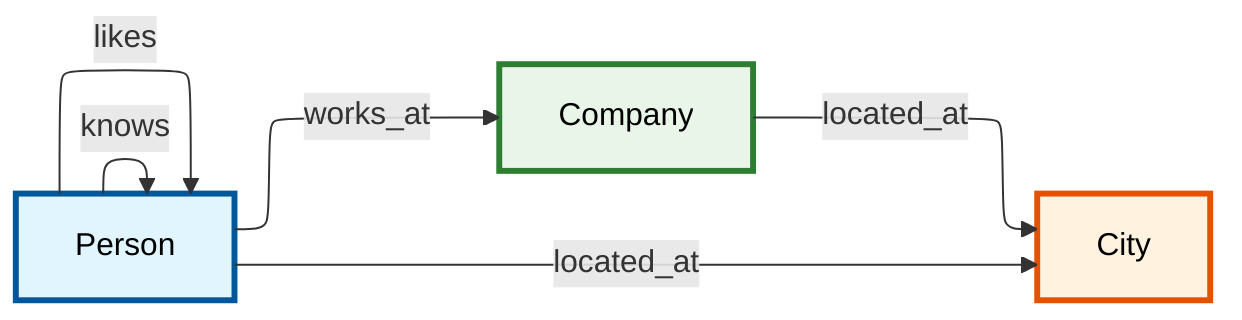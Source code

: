%%{ init: { 'flowchart': {'defaultRenderer': 'elk' } } }%%
graph LR
    %% Node type definitions
    Person[Person]
    Company[Company] 
    City[City]
    
    %% Relationship patterns
    Person -->|works_at| Company
    Person -->|located_at| City
    Company -->|located_at| City
    Person -->|knows| Person
    Person -->|likes| Person
    
    %% Node styling by type
    classDef personStyle fill:#E1F5FE,stroke:#01579B,stroke-width:3px,color:#000
    classDef companyStyle fill:#E8F5E8,stroke:#2E7D32,stroke-width:3px,color:#000  
    classDef cityStyle fill:#FFF3E0,stroke:#E65100,stroke-width:3px,color:#000
    
    class Person personStyle
    class Company companyStyle
    class City cityStyle